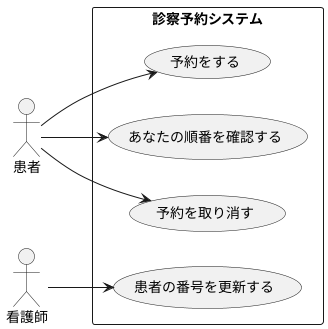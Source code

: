 @startuml
left to right direction
actor 患者
actor 看護師
rectangle 診察予約システム{
    usecase 予約をする
    usecase あなたの順番を確認する
    usecase 予約を取り消す
    usecase 患者の番号を更新する
} 
患者 --> 予約をする
患者 --> あなたの順番を確認する
患者 --> 予約を取り消す
看護師 --> 患者の番号を更新する
@enduml



